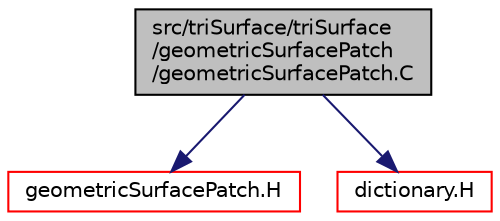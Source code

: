 digraph "src/triSurface/triSurface/geometricSurfacePatch/geometricSurfacePatch.C"
{
  bgcolor="transparent";
  edge [fontname="Helvetica",fontsize="10",labelfontname="Helvetica",labelfontsize="10"];
  node [fontname="Helvetica",fontsize="10",shape=record];
  Node0 [label="src/triSurface/triSurface\l/geometricSurfacePatch\l/geometricSurfacePatch.C",height=0.2,width=0.4,color="black", fillcolor="grey75", style="filled", fontcolor="black"];
  Node0 -> Node1 [color="midnightblue",fontsize="10",style="solid",fontname="Helvetica"];
  Node1 [label="geometricSurfacePatch.H",height=0.2,width=0.4,color="red",URL="$a17444.html"];
  Node0 -> Node53 [color="midnightblue",fontsize="10",style="solid",fontname="Helvetica"];
  Node53 [label="dictionary.H",height=0.2,width=0.4,color="red",URL="$a09506.html"];
}
